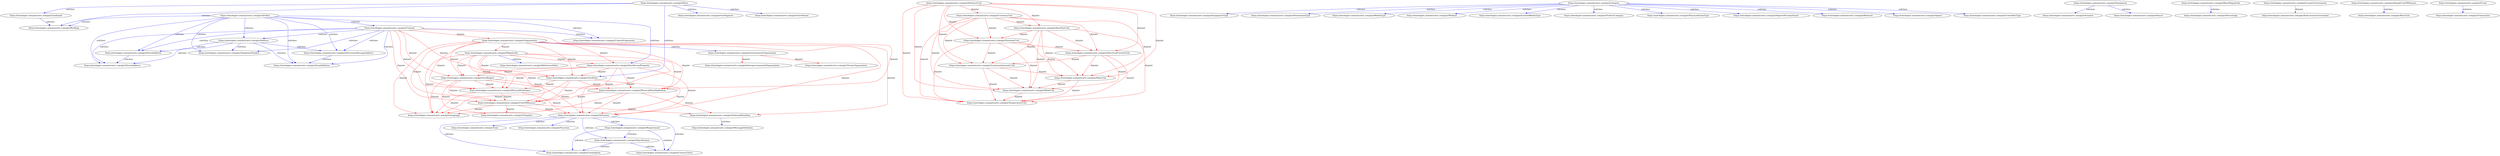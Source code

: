 digraph lattice { #concentrate = true;  
"https://ontologies.semanticarts.com/gist/Specification" -> "https://ontologies.semanticarts.com/gist/ContractTerm"  [label="subclass", color="blue"] ;
"https://ontologies.semanticarts.com/gist/DistanceUnit" -> "https://ontologies.semanticarts.com/gist/DurationUnit"  [label="disjoint", color="red"] ;
"https://ontologies.semanticarts.com/gist/PhysicalIdentifiableItem" -> "https://ontologies.semanticarts.com/gist/Language"  [label="disjoint", color="red"] ;
"https://ontologies.semanticarts.com/gist/Address" -> "https://ontologies.semanticarts.com/gist/TelephoneNumber"  [label="subclass", color="blue"] ;
"https://ontologies.semanticarts.com/gist/IntellectualProperty" -> "https://ontologies.semanticarts.com/gist/PhysicalSubstance"  [label="disjoint", color="red"] ;
"https://ontologies.semanticarts.com/gist/Magnitude" -> "https://ontologies.semanticarts.com/gist/GeoPoint"  [label="disjoint", color="red"] ;
"https://ontologies.semanticarts.com/gist/DurationUnit" -> "https://ontologies.semanticarts.com/gist/ElectricalCurrentUnit"  [label="disjoint", color="red"] ;
"https://ontologies.semanticarts.com/gist/DataSizeUnit" -> "https://ontologies.semanticarts.com/gist/MoleUnit"  [label="disjoint", color="red"] ;
"https://ontologies.semanticarts.com/gist/Place" -> "https://ontologies.semanticarts.com/gist/Building"  [label="subclass", color="blue"] ;
"https://ontologies.semanticarts.com/gist/GeoPoint" -> "https://ontologies.semanticarts.com/gist/PhysicalSubstance"  [label="disjoint", color="red"] ;
"https://ontologies.semanticarts.com/gist/Category" -> "https://ontologies.semanticarts.com/gist/EquipmentType"  [label="subclass", color="blue"] ;
"https://ontologies.semanticarts.com/gist/Requirement" -> "https://ontologies.semanticarts.com/gist/CatalogItem"  [label="subclass", color="blue"] ;
"https://ontologies.semanticarts.com/gist/DistanceUnit" -> "https://ontologies.semanticarts.com/gist/TemperatureUnit"  [label="disjoint", color="red"] ;
"https://ontologies.semanticarts.com/gist/ElectricalCurrentUnit" -> "https://ontologies.semanticarts.com/gist/MoleUnit"  [label="disjoint", color="red"] ;
"https://ontologies.semanticarts.com/gist/UnitOfMeasure" -> "https://ontologies.semanticarts.com/gist/SchemaMetaData"  [label="disjoint", color="red"] ;
"https://ontologies.semanticarts.com/gist/Artifact" -> "https://ontologies.semanticarts.com/gist/EmailAddress"  [label="subclass", color="blue"] ;
"https://ontologies.semanticarts.com/gist/ElectricalCurrentUnit" -> "https://ontologies.semanticarts.com/gist/MassUnit"  [label="disjoint", color="red"] ;
"https://ontologies.semanticarts.com/gist/PhysicalIdentifiableItem" -> "https://ontologies.semanticarts.com/gist/Intention"  [label="disjoint", color="red"] ;
"https://ontologies.semanticarts.com/gist/Content" -> "https://ontologies.semanticarts.com/gist/GeoRegion"  [label="disjoint", color="red"] ;
"https://ontologies.semanticarts.com/gist/Artifact" -> "https://ontologies.semanticarts.com/gist/TelephoneNumber"  [label="subclass", color="blue"] ;
"https://ontologies.semanticarts.com/gist/Magnitude" -> "https://ontologies.semanticarts.com/gist/Language"  [label="disjoint", color="red"] ;
"https://ontologies.semanticarts.com/gist/DataSizeUnit" -> "https://ontologies.semanticarts.com/gist/DurationUnit"  [label="disjoint", color="red"] ;
"https://ontologies.semanticarts.com/gist/UnitOfMeasure" -> "https://ontologies.semanticarts.com/gist/Intention"  [label="disjoint", color="red"] ;
"https://ontologies.semanticarts.com/gist/CurrencyUnit" -> "https://ontologies.semanticarts.com/gist/MoleUnit"  [label="disjoint", color="red"] ;
"https://ontologies.semanticarts.com/gist/Artifact" -> "https://ontologies.semanticarts.com/gist/Building"  [label="subclass", color="blue"] ;
"https://ontologies.semanticarts.com/gist/GeoRegion" -> "https://ontologies.semanticarts.com/gist/PhysicalSubstance"  [label="disjoint", color="red"] ;
"https://ontologies.semanticarts.com/gist/DistanceUnit" -> "https://ontologies.semanticarts.com/gist/DataSizeUnit"  [label="disjoint", color="red"] ;
"https://ontologies.semanticarts.com/gist/DistanceUnit" -> "https://ontologies.semanticarts.com/gist/ElectricalCurrentUnit"  [label="disjoint", color="red"] ;
"https://ontologies.semanticarts.com/gist/Content" -> "https://ontologies.semanticarts.com/gist/EmailAddress"  [label="subclass", color="blue"] ;
"https://ontologies.semanticarts.com/gist/IntellectualProperty" -> "https://ontologies.semanticarts.com/gist/Intention"  [label="disjoint", color="red"] ;
"https://ontologies.semanticarts.com/gist/DurationUnit" -> "https://ontologies.semanticarts.com/gist/MassUnit"  [label="disjoint", color="red"] ;
"https://ontologies.semanticarts.com/gist/PhysicalSubstance" -> "https://ontologies.semanticarts.com/gist/Language"  [label="disjoint", color="red"] ;
"https://ontologies.semanticarts.com/gist/GeoPoint" -> "https://ontologies.semanticarts.com/gist/Language"  [label="disjoint", color="red"] ;
"https://ontologies.semanticarts.com/gist/GeoRegion" -> "https://ontologies.semanticarts.com/gist/PhysicalIdentifiableItem"  [label="disjoint", color="red"] ;
"https://ontologies.semanticarts.com/gist/Category" -> "https://ontologies.semanticarts.com/gist/PhenomenaType"  [label="subclass", color="blue"] ;
"https://ontologies.semanticarts.com/gist/GeoRegion" -> "https://ontologies.semanticarts.com/gist/Template"  [label="disjoint", color="red"] ;
"https://ontologies.semanticarts.com/gist/CurrencyUnit" -> "https://ontologies.semanticarts.com/gist/MassUnit"  [label="disjoint", color="red"] ;
"https://ontologies.semanticarts.com/gist/Category" -> "https://ontologies.semanticarts.com/gist/MediaType"  [label="subclass", color="blue"] ;
"https://ontologies.semanticarts.com/gist/DataSizeUnit" -> "https://ontologies.semanticarts.com/gist/TemperatureUnit"  [label="disjoint", color="red"] ;
"https://ontologies.semanticarts.com/gist/Address" -> "https://ontologies.semanticarts.com/gist/EmailAddress"  [label="subclass", color="blue"] ;
"https://ontologies.semanticarts.com/gist/Magnitude" -> "https://ontologies.semanticarts.com/gist/Intention"  [label="disjoint", color="red"] ;
"https://ontologies.semanticarts.com/gist/ElectronicMessageAddress" -> "https://ontologies.semanticarts.com/gist/EmailAddress"  [label="subclass", color="blue"] ;
"https://ontologies.semanticarts.com/gist/Magnitude" -> "https://ontologies.semanticarts.com/gist/GeoRegion"  [label="disjoint", color="red"] ;
"https://ontologies.semanticarts.com/gist/IntellectualProperty" -> "https://ontologies.semanticarts.com/gist/GeoPoint"  [label="disjoint", color="red"] ;
"https://ontologies.semanticarts.com/gist/Magnitude" -> "https://ontologies.semanticarts.com/gist/UnitOfMeasure"  [label="disjoint", color="red"] ;
"https://ontologies.semanticarts.com/gist/Content" -> "https://ontologies.semanticarts.com/gist/ContentExpression"  [label="subclass", color="blue"] ;
"https://ontologies.semanticarts.com/gist/Intention" -> "https://ontologies.semanticarts.com/gist/Specification"  [label="subclass", color="blue"] ;
"https://ontologies.semanticarts.com/gist/Artifact" -> "https://ontologies.semanticarts.com/gist/ElectronicMessageAddress"  [label="subclass", color="blue"] ;
"https://ontologies.semanticarts.com/gist/Category" -> "https://ontologies.semanticarts.com/gist/Medium"  [label="subclass", color="blue"] ;
"https://ontologies.semanticarts.com/gist/GeoPoint" -> "https://ontologies.semanticarts.com/gist/Intention"  [label="disjoint", color="red"] ;
"https://ontologies.semanticarts.com/gist/DurationUnit" -> "https://ontologies.semanticarts.com/gist/LuminousIntensityUnit"  [label="disjoint", color="red"] ;
"https://ontologies.semanticarts.com/gist/DurationUnit" -> "https://ontologies.semanticarts.com/gist/MoleUnit"  [label="disjoint", color="red"] ;
"https://ontologies.semanticarts.com/gist/GeoPoint" -> "https://ontologies.semanticarts.com/gist/PhysicalIdentifiableItem"  [label="disjoint", color="red"] ;
"https://ontologies.semanticarts.com/gist/DataSizeUnit" -> "https://ontologies.semanticarts.com/gist/ElectricalCurrentUnit"  [label="disjoint", color="red"] ;
"https://ontologies.semanticarts.com/gist/Specification" -> "https://ontologies.semanticarts.com/gist/CatalogItem"  [label="subclass", color="blue"] ;
"https://ontologies.semanticarts.com/gist/DistanceUnit" -> "https://ontologies.semanticarts.com/gist/CurrencyUnit"  [label="disjoint", color="red"] ;
"https://ontologies.semanticarts.com/gist/Intention" -> "https://ontologies.semanticarts.com/gist/Goal"  [label="subclass", color="blue"] ;
"https://ontologies.semanticarts.com/gist/ElectricalCurrentUnit" -> "https://ontologies.semanticarts.com/gist/TemperatureUnit"  [label="disjoint", color="red"] ;
"https://ontologies.semanticarts.com/gist/Content" -> "https://ontologies.semanticarts.com/gist/PostalAddress"  [label="subclass", color="blue"] ;
"https://ontologies.semanticarts.com/gist/Organization" -> "https://ontologies.semanticarts.com/gist/GeoRegion"  [label="disjoint", color="red"] ;
"https://ontologies.semanticarts.com/gist/Organization" -> "https://ontologies.semanticarts.com/gist/PhysicalSubstance"  [label="disjoint", color="red"] ;
"https://ontologies.semanticarts.com/gist/Organization" -> "https://ontologies.semanticarts.com/gist/UnitOfMeasure"  [label="disjoint", color="red"] ;
"https://ontologies.semanticarts.com/gist/Address" -> "https://ontologies.semanticarts.com/gist/ElectronicMessageAddress"  [label="subclass", color="blue"] ;
"https://ontologies.semanticarts.com/gist/Equipment" -> "https://ontologies.semanticarts.com/gist/Actuator"  [label="subclass", color="blue"] ;
"https://ontologies.semanticarts.com/gist/PhysicalSubstance" -> "https://ontologies.semanticarts.com/gist/Intention"  [label="disjoint", color="red"] ;
"https://ontologies.semanticarts.com/gist/DurationUnit" -> "https://ontologies.semanticarts.com/gist/TemperatureUnit"  [label="disjoint", color="red"] ;
"https://ontologies.semanticarts.com/gist/Organization" -> "https://ontologies.semanticarts.com/gist/PhysicalIdentifiableItem"  [label="disjoint", color="red"] ;
"https://ontologies.semanticarts.com/gist/Equipment" -> "https://ontologies.semanticarts.com/gist/Sensor"  [label="subclass", color="blue"] ;
"https://ontologies.semanticarts.com/gist/Category" -> "https://ontologies.semanticarts.com/gist/GeneralMediaType"  [label="subclass", color="blue"] ;
"https://ontologies.semanticarts.com/gist/UnitOfMeasure" -> "https://ontologies.semanticarts.com/gist/Template"  [label="disjoint", color="red"] ;
"https://ontologies.semanticarts.com/gist/Organization" -> "https://ontologies.semanticarts.com/gist/IntellectualProperty"  [label="disjoint", color="red"] ;
"https://ontologies.semanticarts.com/gist/RatioMagnitude" -> "https://ontologies.semanticarts.com/gist/Percentage"  [label="subclass", color="blue"] ;
"https://ontologies.semanticarts.com/gist/UnitOfMeasure" -> "https://ontologies.semanticarts.com/gist/Language"  [label="disjoint", color="red"] ;
"https://ontologies.semanticarts.com/gist/LuminousIntensityUnit" -> "https://ontologies.semanticarts.com/gist/MoleUnit"  [label="disjoint", color="red"] ;
"https://ontologies.semanticarts.com/gist/Category" -> "https://ontologies.semanticarts.com/gist/ProductCategory"  [label="subclass", color="blue"] ;
"https://ontologies.semanticarts.com/gist/Requirement" -> "https://ontologies.semanticarts.com/gist/ContractTerm"  [label="subclass", color="blue"] ;
"https://ontologies.semanticarts.com/gist/Category" -> "https://ontologies.semanticarts.com/gist/PhysicalActionType"  [label="subclass", color="blue"] ;
"https://ontologies.semanticarts.com/gist/CountryGovernment" -> "https://ontologies.semanticarts.com/gist/SubCountryGovernment"  [label="disjoint", color="red"] ;
"https://ontologies.semanticarts.com/gist/GeoRegion" -> "https://ontologies.semanticarts.com/gist/Language"  [label="disjoint", color="red"] ;
"https://ontologies.semanticarts.com/gist/Content" -> "https://ontologies.semanticarts.com/gist/GeoPoint"  [label="disjoint", color="red"] ;
"https://ontologies.semanticarts.com/gist/SimpleUnitOfMeasure" -> "https://ontologies.semanticarts.com/gist/BaseUnit"  [label="subclass", color="blue"] ;
"https://ontologies.semanticarts.com/gist/Intention" -> "https://ontologies.semanticarts.com/gist/Requirement"  [label="subclass", color="blue"] ;
"https://ontologies.semanticarts.com/gist/IntellectualProperty" -> "https://ontologies.semanticarts.com/gist/UnitOfMeasure"  [label="disjoint", color="red"] ;
"https://ontologies.semanticarts.com/gist/Event" -> "https://ontologies.semanticarts.com/gist/Transaction"  [label="subclass", color="blue"] ;
"https://ontologies.semanticarts.com/gist/MassUnit" -> "https://ontologies.semanticarts.com/gist/MoleUnit"  [label="disjoint", color="red"] ;
"https://ontologies.semanticarts.com/gist/Artifact" -> "https://ontologies.semanticarts.com/gist/PostalAddress"  [label="subclass", color="blue"] ;
"https://ontologies.semanticarts.com/gist/CurrencyUnit" -> "https://ontologies.semanticarts.com/gist/LuminousIntensityUnit"  [label="disjoint", color="red"] ;
"https://ontologies.semanticarts.com/gist/Organization" -> "https://ontologies.semanticarts.com/gist/Language"  [label="disjoint", color="red"] ;
"https://ontologies.semanticarts.com/gist/Artifact" -> "https://ontologies.semanticarts.com/gist/Address"  [label="subclass", color="blue"] ;
"https://ontologies.semanticarts.com/gist/PhysicalIdentifiableItem" -> "https://ontologies.semanticarts.com/gist/SchemaMetaData"  [label="disjoint", color="red"] ;
"https://ontologies.semanticarts.com/gist/Magnitude" -> "https://ontologies.semanticarts.com/gist/PhysicalSubstance"  [label="disjoint", color="red"] ;
"https://ontologies.semanticarts.com/gist/Address" -> "https://ontologies.semanticarts.com/gist/PostalAddress"  [label="subclass", color="blue"] ;
"https://ontologies.semanticarts.com/gist/DistanceUnit" -> "https://ontologies.semanticarts.com/gist/LuminousIntensityUnit"  [label="disjoint", color="red"] ;
"https://ontologies.semanticarts.com/gist/Artifact" -> "https://ontologies.semanticarts.com/gist/StreetAddress"  [label="subclass", color="blue"] ;
"https://ontologies.semanticarts.com/gist/SchemaMetaData" -> "https://ontologies.semanticarts.com/gist/MessageDefinition"  [label="subclass", color="blue"] ;
"https://ontologies.semanticarts.com/gist/CurrencyUnit" -> "https://ontologies.semanticarts.com/gist/ElectricalCurrentUnit"  [label="disjoint", color="red"] ;
"https://ontologies.semanticarts.com/gist/DistanceUnit" -> "https://ontologies.semanticarts.com/gist/MoleUnit"  [label="disjoint", color="red"] ;
"https://ontologies.semanticarts.com/gist/Organization" -> "https://ontologies.semanticarts.com/gist/GovernmentOrganization"  [label="subclass", color="blue"] ;
"https://ontologies.semanticarts.com/gist/PhysicalIdentifiableItem" -> "https://ontologies.semanticarts.com/gist/UnitOfMeasure"  [label="disjoint", color="red"] ;
"https://ontologies.semanticarts.com/gist/Organization" -> "https://ontologies.semanticarts.com/gist/Intention"  [label="disjoint", color="red"] ;
"https://ontologies.semanticarts.com/gist/CurrencyUnit" -> "https://ontologies.semanticarts.com/gist/DataSizeUnit"  [label="disjoint", color="red"] ;
"https://ontologies.semanticarts.com/gist/Organization" -> "https://ontologies.semanticarts.com/gist/Magnitude"  [label="disjoint", color="red"] ;
"https://ontologies.semanticarts.com/gist/Organization" -> "https://ontologies.semanticarts.com/gist/GeoPoint"  [label="disjoint", color="red"] ;
"https://ontologies.semanticarts.com/gist/ElectricalCurrentUnit" -> "https://ontologies.semanticarts.com/gist/LuminousIntensityUnit"  [label="disjoint", color="red"] ;
"https://ontologies.semanticarts.com/gist/Magnitude" -> "https://ontologies.semanticarts.com/gist/PhysicalIdentifiableItem"  [label="disjoint", color="red"] ;
"https://ontologies.semanticarts.com/gist/Address" -> "https://ontologies.semanticarts.com/gist/StreetAddress"  [label="subclass", color="blue"] ;
"https://ontologies.semanticarts.com/gist/Category" -> "https://ontologies.semanticarts.com/gist/DegreeOfCommitment"  [label="subclass", color="blue"] ;
"https://ontologies.semanticarts.com/gist/IntellectualProperty" -> "https://ontologies.semanticarts.com/gist/PhysicalIdentifiableItem"  [label="disjoint", color="red"] ;
"https://ontologies.semanticarts.com/gist/Place" -> "https://ontologies.semanticarts.com/gist/GeoPoint"  [label="subclass", color="blue"] ;
"https://ontologies.semanticarts.com/gist/LuminousIntensityUnit" -> "https://ontologies.semanticarts.com/gist/MassUnit"  [label="disjoint", color="red"] ;
"https://ontologies.semanticarts.com/gist/GeoRegion" -> "https://ontologies.semanticarts.com/gist/UnitOfMeasure"  [label="disjoint", color="red"] ;
"https://ontologies.semanticarts.com/gist/Artifact" -> "https://ontologies.semanticarts.com/gist/ContentExpression"  [label="subclass", color="blue"] ;
"https://ontologies.semanticarts.com/gist/Landmark" -> "https://ontologies.semanticarts.com/gist/Building"  [label="subclass", color="blue"] ;
"https://ontologies.semanticarts.com/gist/Content" -> "https://ontologies.semanticarts.com/gist/PhysicalIdentifiableItem"  [label="disjoint", color="red"] ;
"https://ontologies.semanticarts.com/gist/LuminousIntensityUnit" -> "https://ontologies.semanticarts.com/gist/TemperatureUnit"  [label="disjoint", color="red"] ;
"https://ontologies.semanticarts.com/gist/Intention" -> "https://ontologies.semanticarts.com/gist/CatalogItem"  [label="subclass", color="blue"] ;
"https://ontologies.semanticarts.com/gist/Category" -> "https://ontologies.semanticarts.com/gist/Behavior"  [label="subclass", color="blue"] ;
"https://ontologies.semanticarts.com/gist/Intention" -> "https://ontologies.semanticarts.com/gist/Function"  [label="subclass", color="blue"] ;
"https://ontologies.semanticarts.com/gist/Organization" -> "https://ontologies.semanticarts.com/gist/SchemaMetaData"  [label="disjoint", color="red"] ;
"https://ontologies.semanticarts.com/gist/CurrencyUnit" -> "https://ontologies.semanticarts.com/gist/DurationUnit"  [label="disjoint", color="red"] ;
"https://ontologies.semanticarts.com/gist/PostalAddress" -> "https://ontologies.semanticarts.com/gist/StreetAddress"  [label="subclass", color="blue"] ;
"https://ontologies.semanticarts.com/gist/GovernmentOrganization" -> "https://ontologies.semanticarts.com/gist/TreatyOrganization"  [label="disjoint", color="red"] ;
"https://ontologies.semanticarts.com/gist/PhysicalSubstance" -> "https://ontologies.semanticarts.com/gist/UnitOfMeasure"  [label="disjoint", color="red"] ;
"https://ontologies.semanticarts.com/gist/Place" -> "https://ontologies.semanticarts.com/gist/Landmark"  [label="subclass", color="blue"] ;
"https://ontologies.semanticarts.com/gist/Intention" -> "https://ontologies.semanticarts.com/gist/ContractTerm"  [label="subclass", color="blue"] ;
"https://ontologies.semanticarts.com/gist/GovernmentOrganization" -> "https://ontologies.semanticarts.com/gist/IntergovernmentalOrganization"  [label="disjoint", color="red"] ;
"https://ontologies.semanticarts.com/gist/Content" -> "https://ontologies.semanticarts.com/gist/ElectronicMessageAddress"  [label="subclass", color="blue"] ;
"https://ontologies.semanticarts.com/gist/Category" -> "https://ontologies.semanticarts.com/gist/Aspect"  [label="subclass", color="blue"] ;
"https://ontologies.semanticarts.com/gist/Content" -> "https://ontologies.semanticarts.com/gist/StreetAddress"  [label="subclass", color="blue"] ;
"https://ontologies.semanticarts.com/gist/Category" -> "https://ontologies.semanticarts.com/gist/ControllerType"  [label="subclass", color="blue"] ;
"https://ontologies.semanticarts.com/gist/Content" -> "https://ontologies.semanticarts.com/gist/PhysicalSubstance"  [label="disjoint", color="red"] ;
"https://ontologies.semanticarts.com/gist/IntellectualProperty" -> "https://ontologies.semanticarts.com/gist/GeoRegion"  [label="disjoint", color="red"] ;
"https://ontologies.semanticarts.com/gist/Magnitude" -> "https://ontologies.semanticarts.com/gist/IntellectualProperty"  [label="disjoint", color="red"] ;
"https://ontologies.semanticarts.com/gist/MassUnit" -> "https://ontologies.semanticarts.com/gist/TemperatureUnit"  [label="disjoint", color="red"] ;
"https://ontologies.semanticarts.com/gist/Place" -> "https://ontologies.semanticarts.com/gist/GeoSegment"  [label="subclass", color="blue"] ;
"https://ontologies.semanticarts.com/gist/GeoRegion" -> "https://ontologies.semanticarts.com/gist/Intention"  [label="disjoint", color="red"] ;
"https://ontologies.semanticarts.com/gist/Artifact" -> "https://ontologies.semanticarts.com/gist/Content"  [label="subclass", color="blue"] ;
"https://ontologies.semanticarts.com/gist/MoleUnit" -> "https://ontologies.semanticarts.com/gist/TemperatureUnit"  [label="disjoint", color="red"] ;
"https://ontologies.semanticarts.com/gist/DataSizeUnit" -> "https://ontologies.semanticarts.com/gist/MassUnit"  [label="disjoint", color="red"] ;
"https://ontologies.semanticarts.com/gist/Content" -> "https://ontologies.semanticarts.com/gist/Organization"  [label="disjoint", color="red"] ;
"https://ontologies.semanticarts.com/gist/Place" -> "https://ontologies.semanticarts.com/gist/GeoVolume"  [label="subclass", color="blue"] ;
"https://ontologies.semanticarts.com/gist/Artifact" -> "https://ontologies.semanticarts.com/gist/IntellectualProperty"  [label="subclass", color="blue"] ;
"https://ontologies.semanticarts.com/gist/DistanceUnit" -> "https://ontologies.semanticarts.com/gist/MassUnit"  [label="disjoint", color="red"] ;
"https://ontologies.semanticarts.com/gist/Magnitude" -> "https://ontologies.semanticarts.com/gist/ReferenceValue"  [label="subclass", color="blue"] ;
"https://ontologies.semanticarts.com/gist/Content" -> "https://ontologies.semanticarts.com/gist/Address"  [label="subclass", color="blue"] ;
"https://ontologies.semanticarts.com/gist/Content" -> "https://ontologies.semanticarts.com/gist/TelephoneNumber"  [label="subclass", color="blue"] ;
"https://ontologies.semanticarts.com/gist/CurrencyUnit" -> "https://ontologies.semanticarts.com/gist/TemperatureUnit"  [label="disjoint", color="red"] ;
"https://ontologies.semanticarts.com/gist/GeoPoint" -> "https://ontologies.semanticarts.com/gist/UnitOfMeasure"  [label="disjoint", color="red"] ;
"https://ontologies.semanticarts.com/gist/Requirement" -> "https://ontologies.semanticarts.com/gist/Specification"  [label="subclass", color="blue"] ;
"https://ontologies.semanticarts.com/gist/Content" -> "https://ontologies.semanticarts.com/gist/UnitOfMeasure"  [label="disjoint", color="red"] ;
"https://ontologies.semanticarts.com/gist/DataSizeUnit" -> "https://ontologies.semanticarts.com/gist/LuminousIntensityUnit"  [label="disjoint", color="red"] ;
}
